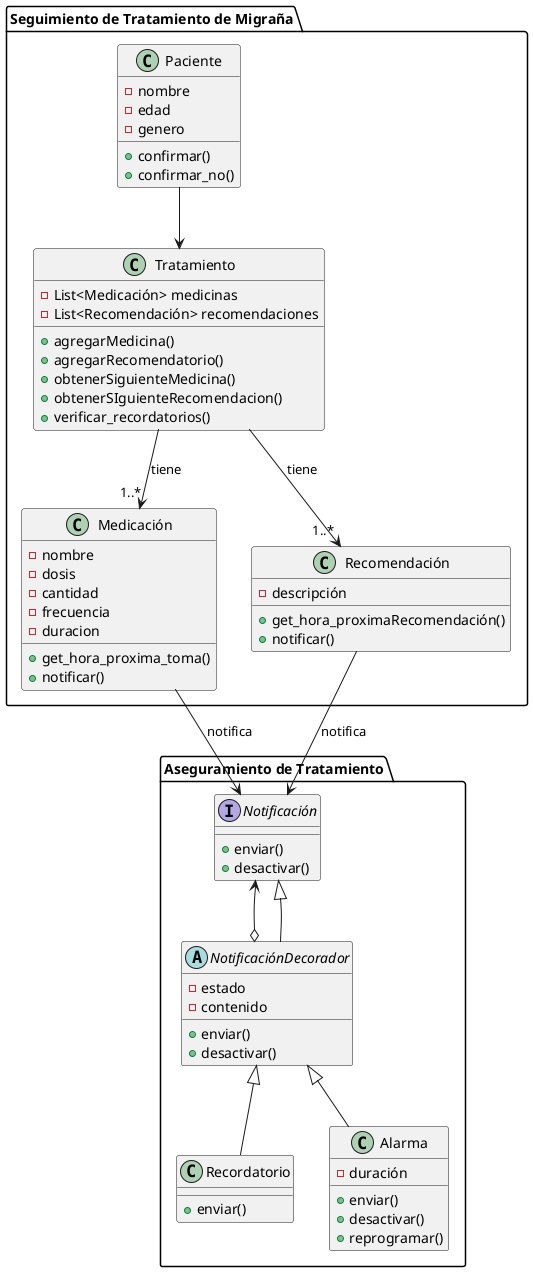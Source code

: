 @startuml:

package "Seguimiento de Tratamiento de Migraña" {
    class Medicación {
    - nombre
    - dosis
    - cantidad
    - frecuencia
    - duracion
    + get_hora_proxima_toma()
    + notificar()
}

class Recomendación {
    - descripción
    + get_hora_proximaRecomendación()
    + notificar()
}

class Tratamiento {
    - List<Medicación> medicinas
    - List<Recomendación> recomendaciones
    + agregarMedicina()
    + agregarRecomendatorio()
    + obtenerSiguienteMedicina()
    + obtenerSIguienteRecomendacion()
    + verificar_recordatorios()
}

class Paciente {
    - nombre
    - edad
    - genero
    + confirmar()
    + confirmar_no()
}

}

package "Aseguramiento de Tratamiento"{
class Recordatorio {
    + enviar()
}

class Alarma {
    - duración
    + enviar()
    + desactivar()
    + reprogramar()
}

interface Notificación {
    + enviar()
    + desactivar()
}

abstract NotificaciónDecorador {
    - estado
    - contenido
    + enviar()
    + desactivar()
}


}


Tratamiento --> "1..*" Medicación : tiene
Tratamiento --> "1..*" Recomendación : tiene
Paciente --> Tratamiento


NotificaciónDecorador <|-- Alarma
NotificaciónDecorador <|-- Recordatorio
Notificación <--o NotificaciónDecorador
Notificación <|-- NotificaciónDecorador

Medicación --> Notificación : notifica
Recomendación --> Notificación : notifica

@enduml